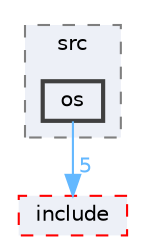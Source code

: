 digraph "becommons/src/os"
{
 // LATEX_PDF_SIZE
  bgcolor="transparent";
  edge [fontname=Helvetica,fontsize=10,labelfontname=Helvetica,labelfontsize=10];
  node [fontname=Helvetica,fontsize=10,shape=box,height=0.2,width=0.4];
  compound=true
  subgraph clusterdir_c4122870b4eb0ef02862e41dabd11367 {
    graph [ bgcolor="#edf0f7", pencolor="grey50", label="src", fontname=Helvetica,fontsize=10 style="filled,dashed", URL="dir_c4122870b4eb0ef02862e41dabd11367.html",tooltip=""]
  dir_c7d53071d3c2667fe9477d23d0940d08 [label="os", fillcolor="#edf0f7", color="grey25", style="filled,bold", URL="dir_c7d53071d3c2667fe9477d23d0940d08.html",tooltip=""];
  }
  dir_9a744b5567c265deacf566b467d8af59 [label="include", fillcolor="#edf0f7", color="red", style="filled,dashed", URL="dir_9a744b5567c265deacf566b467d8af59.html",tooltip=""];
  dir_c7d53071d3c2667fe9477d23d0940d08->dir_9a744b5567c265deacf566b467d8af59 [headlabel="5", labeldistance=1.5 headhref="dir_000018_000011.html" href="dir_000018_000011.html" color="steelblue1" fontcolor="steelblue1"];
}
